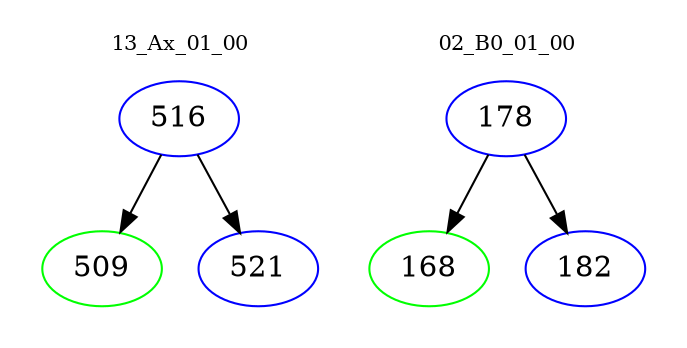 digraph{
subgraph cluster_0 {
color = white
label = "13_Ax_01_00";
fontsize=10;
T0_516 [label="516", color="blue"]
T0_516 -> T0_509 [color="black"]
T0_509 [label="509", color="green"]
T0_516 -> T0_521 [color="black"]
T0_521 [label="521", color="blue"]
}
subgraph cluster_1 {
color = white
label = "02_B0_01_00";
fontsize=10;
T1_178 [label="178", color="blue"]
T1_178 -> T1_168 [color="black"]
T1_168 [label="168", color="green"]
T1_178 -> T1_182 [color="black"]
T1_182 [label="182", color="blue"]
}
}
